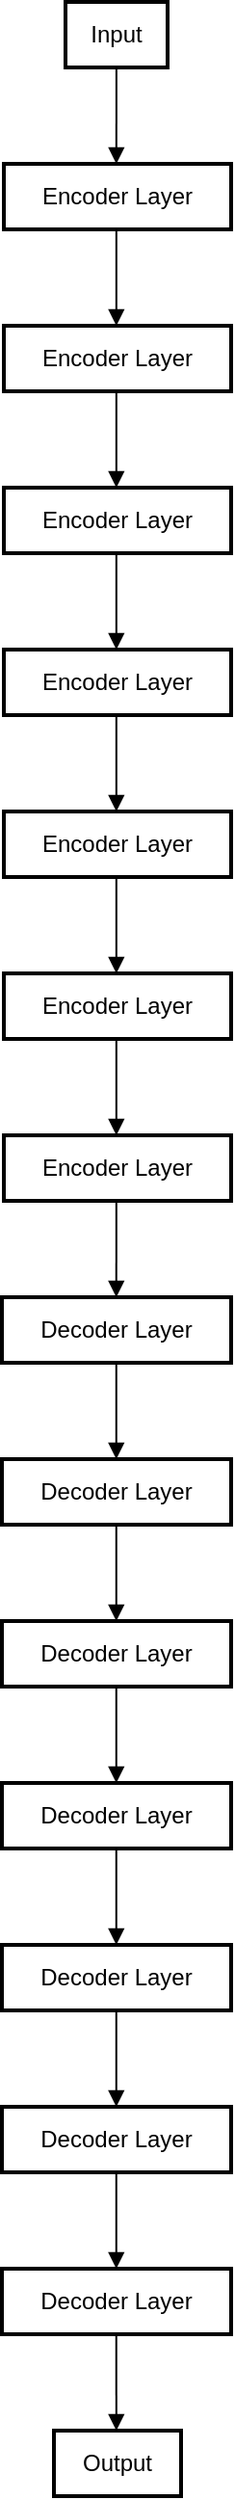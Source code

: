 <mxfile version="21.3.2" type="github">
  <diagram name="第 1 页" id="HBdq7s2gMRr6pUkGgD1W">
    <mxGraphModel>
      <root>
        <mxCell id="0" />
        <mxCell id="1" parent="0" />
        <mxCell id="2" value="Input" style="whiteSpace=wrap;strokeWidth=2;" vertex="1" parent="1">
          <mxGeometry x="33" width="53" height="34" as="geometry" />
        </mxCell>
        <mxCell id="3" value="Encoder Layer" style="whiteSpace=wrap;strokeWidth=2;" vertex="1" parent="1">
          <mxGeometry x="1" y="84" width="118" height="34" as="geometry" />
        </mxCell>
        <mxCell id="4" value="Encoder Layer" style="whiteSpace=wrap;strokeWidth=2;" vertex="1" parent="1">
          <mxGeometry x="1" y="168" width="118" height="34" as="geometry" />
        </mxCell>
        <mxCell id="5" value="Encoder Layer" style="whiteSpace=wrap;strokeWidth=2;" vertex="1" parent="1">
          <mxGeometry x="1" y="252" width="118" height="34" as="geometry" />
        </mxCell>
        <mxCell id="6" value="Encoder Layer" style="whiteSpace=wrap;strokeWidth=2;" vertex="1" parent="1">
          <mxGeometry x="1" y="336" width="118" height="34" as="geometry" />
        </mxCell>
        <mxCell id="7" value="Encoder Layer" style="whiteSpace=wrap;strokeWidth=2;" vertex="1" parent="1">
          <mxGeometry x="1" y="420" width="118" height="34" as="geometry" />
        </mxCell>
        <mxCell id="8" value="Encoder Layer" style="whiteSpace=wrap;strokeWidth=2;" vertex="1" parent="1">
          <mxGeometry x="1" y="504" width="118" height="34" as="geometry" />
        </mxCell>
        <mxCell id="9" value="Encoder Layer" style="whiteSpace=wrap;strokeWidth=2;" vertex="1" parent="1">
          <mxGeometry x="1" y="588" width="118" height="34" as="geometry" />
        </mxCell>
        <mxCell id="10" value="Decoder Layer" style="whiteSpace=wrap;strokeWidth=2;" vertex="1" parent="1">
          <mxGeometry y="672" width="119" height="34" as="geometry" />
        </mxCell>
        <mxCell id="11" value="Decoder Layer" style="whiteSpace=wrap;strokeWidth=2;" vertex="1" parent="1">
          <mxGeometry y="756" width="119" height="34" as="geometry" />
        </mxCell>
        <mxCell id="12" value="Decoder Layer" style="whiteSpace=wrap;strokeWidth=2;" vertex="1" parent="1">
          <mxGeometry y="840" width="119" height="34" as="geometry" />
        </mxCell>
        <mxCell id="13" value="Decoder Layer" style="whiteSpace=wrap;strokeWidth=2;" vertex="1" parent="1">
          <mxGeometry y="924" width="119" height="34" as="geometry" />
        </mxCell>
        <mxCell id="14" value="Decoder Layer" style="whiteSpace=wrap;strokeWidth=2;" vertex="1" parent="1">
          <mxGeometry y="1008" width="119" height="34" as="geometry" />
        </mxCell>
        <mxCell id="15" value="Decoder Layer" style="whiteSpace=wrap;strokeWidth=2;" vertex="1" parent="1">
          <mxGeometry y="1092" width="119" height="34" as="geometry" />
        </mxCell>
        <mxCell id="16" value="Decoder Layer" style="whiteSpace=wrap;strokeWidth=2;" vertex="1" parent="1">
          <mxGeometry y="1176" width="119" height="34" as="geometry" />
        </mxCell>
        <mxCell id="17" value="Output" style="whiteSpace=wrap;strokeWidth=2;" vertex="1" parent="1">
          <mxGeometry x="27" y="1260" width="66" height="34" as="geometry" />
        </mxCell>
        <mxCell id="18" value="" style="curved=1;startArrow=none;endArrow=block;exitX=0.499;exitY=1;entryX=0.495;entryY=0;" edge="1" parent="1" source="2" target="3">
          <mxGeometry relative="1" as="geometry">
            <Array as="points" />
          </mxGeometry>
        </mxCell>
        <mxCell id="19" value="" style="curved=1;startArrow=none;endArrow=block;exitX=0.495;exitY=1;entryX=0.495;entryY=0;" edge="1" parent="1" source="3" target="4">
          <mxGeometry relative="1" as="geometry">
            <Array as="points" />
          </mxGeometry>
        </mxCell>
        <mxCell id="20" value="" style="curved=1;startArrow=none;endArrow=block;exitX=0.495;exitY=1;entryX=0.495;entryY=0;" edge="1" parent="1" source="4" target="5">
          <mxGeometry relative="1" as="geometry">
            <Array as="points" />
          </mxGeometry>
        </mxCell>
        <mxCell id="21" value="" style="curved=1;startArrow=none;endArrow=block;exitX=0.495;exitY=1;entryX=0.495;entryY=0;" edge="1" parent="1" source="5" target="6">
          <mxGeometry relative="1" as="geometry">
            <Array as="points" />
          </mxGeometry>
        </mxCell>
        <mxCell id="22" value="" style="curved=1;startArrow=none;endArrow=block;exitX=0.495;exitY=1;entryX=0.495;entryY=0;" edge="1" parent="1" source="6" target="7">
          <mxGeometry relative="1" as="geometry">
            <Array as="points" />
          </mxGeometry>
        </mxCell>
        <mxCell id="23" value="" style="curved=1;startArrow=none;endArrow=block;exitX=0.495;exitY=1;entryX=0.495;entryY=0;" edge="1" parent="1" source="7" target="8">
          <mxGeometry relative="1" as="geometry">
            <Array as="points" />
          </mxGeometry>
        </mxCell>
        <mxCell id="24" value="" style="curved=1;startArrow=none;endArrow=block;exitX=0.495;exitY=1;entryX=0.495;entryY=0;" edge="1" parent="1" source="8" target="9">
          <mxGeometry relative="1" as="geometry">
            <Array as="points" />
          </mxGeometry>
        </mxCell>
        <mxCell id="25" value="" style="curved=1;startArrow=none;endArrow=block;exitX=0.495;exitY=1;entryX=0.499;entryY=0;" edge="1" parent="1" source="9" target="10">
          <mxGeometry relative="1" as="geometry">
            <Array as="points" />
          </mxGeometry>
        </mxCell>
        <mxCell id="26" value="" style="curved=1;startArrow=none;endArrow=block;exitX=0.499;exitY=1;entryX=0.499;entryY=0;" edge="1" parent="1" source="10" target="11">
          <mxGeometry relative="1" as="geometry">
            <Array as="points" />
          </mxGeometry>
        </mxCell>
        <mxCell id="27" value="" style="curved=1;startArrow=none;endArrow=block;exitX=0.499;exitY=1;entryX=0.499;entryY=0;" edge="1" parent="1" source="11" target="12">
          <mxGeometry relative="1" as="geometry">
            <Array as="points" />
          </mxGeometry>
        </mxCell>
        <mxCell id="28" value="" style="curved=1;startArrow=none;endArrow=block;exitX=0.499;exitY=1;entryX=0.499;entryY=0;" edge="1" parent="1" source="12" target="13">
          <mxGeometry relative="1" as="geometry">
            <Array as="points" />
          </mxGeometry>
        </mxCell>
        <mxCell id="29" value="" style="curved=1;startArrow=none;endArrow=block;exitX=0.499;exitY=1;entryX=0.499;entryY=0;" edge="1" parent="1" source="13" target="14">
          <mxGeometry relative="1" as="geometry">
            <Array as="points" />
          </mxGeometry>
        </mxCell>
        <mxCell id="30" value="" style="curved=1;startArrow=none;endArrow=block;exitX=0.499;exitY=1;entryX=0.499;entryY=0;" edge="1" parent="1" source="14" target="15">
          <mxGeometry relative="1" as="geometry">
            <Array as="points" />
          </mxGeometry>
        </mxCell>
        <mxCell id="31" value="" style="curved=1;startArrow=none;endArrow=block;exitX=0.499;exitY=1;entryX=0.499;entryY=0;" edge="1" parent="1" source="15" target="16">
          <mxGeometry relative="1" as="geometry">
            <Array as="points" />
          </mxGeometry>
        </mxCell>
        <mxCell id="32" value="" style="curved=1;startArrow=none;endArrow=block;exitX=0.499;exitY=1;entryX=0.491;entryY=0;" edge="1" parent="1" source="16" target="17">
          <mxGeometry relative="1" as="geometry">
            <Array as="points" />
          </mxGeometry>
        </mxCell>
      </root>
    </mxGraphModel>
  </diagram>
</mxfile>
